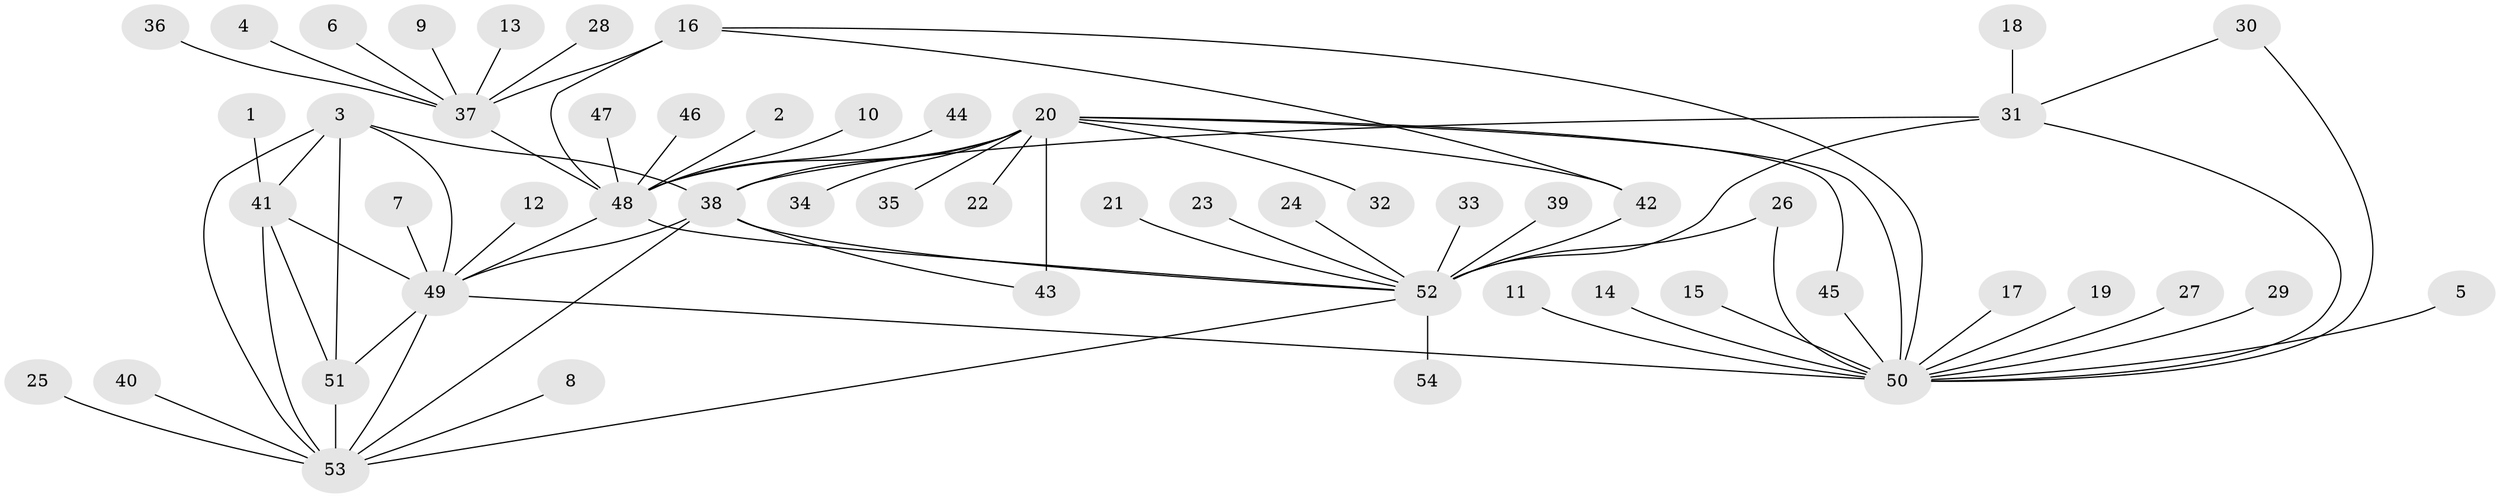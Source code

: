 // original degree distribution, {8: 0.037037037037037035, 7: 0.05555555555555555, 11: 0.018518518518518517, 6: 0.046296296296296294, 9: 0.046296296296296294, 5: 0.009259259259259259, 12: 0.018518518518518517, 1: 0.6296296296296297, 2: 0.08333333333333333, 3: 0.037037037037037035, 4: 0.018518518518518517}
// Generated by graph-tools (version 1.1) at 2025/50/03/09/25 03:50:34]
// undirected, 54 vertices, 75 edges
graph export_dot {
graph [start="1"]
  node [color=gray90,style=filled];
  1;
  2;
  3;
  4;
  5;
  6;
  7;
  8;
  9;
  10;
  11;
  12;
  13;
  14;
  15;
  16;
  17;
  18;
  19;
  20;
  21;
  22;
  23;
  24;
  25;
  26;
  27;
  28;
  29;
  30;
  31;
  32;
  33;
  34;
  35;
  36;
  37;
  38;
  39;
  40;
  41;
  42;
  43;
  44;
  45;
  46;
  47;
  48;
  49;
  50;
  51;
  52;
  53;
  54;
  1 -- 41 [weight=1.0];
  2 -- 48 [weight=1.0];
  3 -- 38 [weight=1.0];
  3 -- 41 [weight=1.0];
  3 -- 49 [weight=1.0];
  3 -- 51 [weight=1.0];
  3 -- 53 [weight=1.0];
  4 -- 37 [weight=1.0];
  5 -- 50 [weight=1.0];
  6 -- 37 [weight=1.0];
  7 -- 49 [weight=1.0];
  8 -- 53 [weight=1.0];
  9 -- 37 [weight=1.0];
  10 -- 48 [weight=1.0];
  11 -- 50 [weight=1.0];
  12 -- 49 [weight=1.0];
  13 -- 37 [weight=1.0];
  14 -- 50 [weight=1.0];
  15 -- 50 [weight=1.0];
  16 -- 37 [weight=1.0];
  16 -- 42 [weight=1.0];
  16 -- 48 [weight=3.0];
  16 -- 50 [weight=1.0];
  17 -- 50 [weight=1.0];
  18 -- 31 [weight=1.0];
  19 -- 50 [weight=1.0];
  20 -- 22 [weight=1.0];
  20 -- 32 [weight=1.0];
  20 -- 34 [weight=1.0];
  20 -- 35 [weight=1.0];
  20 -- 38 [weight=3.0];
  20 -- 42 [weight=1.0];
  20 -- 43 [weight=3.0];
  20 -- 45 [weight=1.0];
  20 -- 48 [weight=1.0];
  20 -- 50 [weight=1.0];
  21 -- 52 [weight=1.0];
  23 -- 52 [weight=1.0];
  24 -- 52 [weight=1.0];
  25 -- 53 [weight=1.0];
  26 -- 50 [weight=1.0];
  26 -- 52 [weight=1.0];
  27 -- 50 [weight=1.0];
  28 -- 37 [weight=1.0];
  29 -- 50 [weight=1.0];
  30 -- 31 [weight=1.0];
  30 -- 50 [weight=1.0];
  31 -- 38 [weight=1.0];
  31 -- 50 [weight=2.0];
  31 -- 52 [weight=4.0];
  33 -- 52 [weight=1.0];
  36 -- 37 [weight=1.0];
  37 -- 48 [weight=3.0];
  38 -- 43 [weight=1.0];
  38 -- 49 [weight=1.0];
  38 -- 52 [weight=1.0];
  38 -- 53 [weight=1.0];
  39 -- 52 [weight=1.0];
  40 -- 53 [weight=1.0];
  41 -- 49 [weight=1.0];
  41 -- 51 [weight=1.0];
  41 -- 53 [weight=1.0];
  42 -- 52 [weight=1.0];
  44 -- 48 [weight=1.0];
  45 -- 50 [weight=4.0];
  46 -- 48 [weight=1.0];
  47 -- 48 [weight=1.0];
  48 -- 49 [weight=1.0];
  48 -- 52 [weight=2.0];
  49 -- 50 [weight=1.0];
  49 -- 51 [weight=1.0];
  49 -- 53 [weight=1.0];
  51 -- 53 [weight=1.0];
  52 -- 53 [weight=1.0];
  52 -- 54 [weight=1.0];
}
